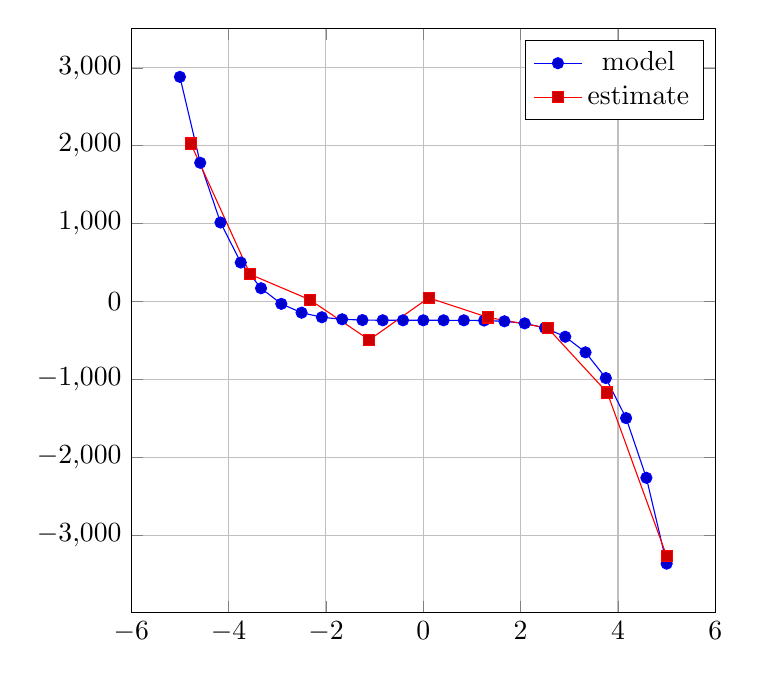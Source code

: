 \begin{tikzpicture} \begin{axis}[ height=9cm, width=9cm, grid=major, ] 

\addplot {-x^5 - 242}; \addlegendentry{model} 

\addplot coordinates { (-4.778,2027.61) (-3.556,347.841) (-2.333,22.59) (-1.111,-493.501) (0.111,46.661) (1.333,-205.563) (2.556,-341.406) (3.778,-1169.248) (5.0,-3269.568) }; 
\addlegendentry{estimate} 

\end{axis} 
\end{tikzpicture}